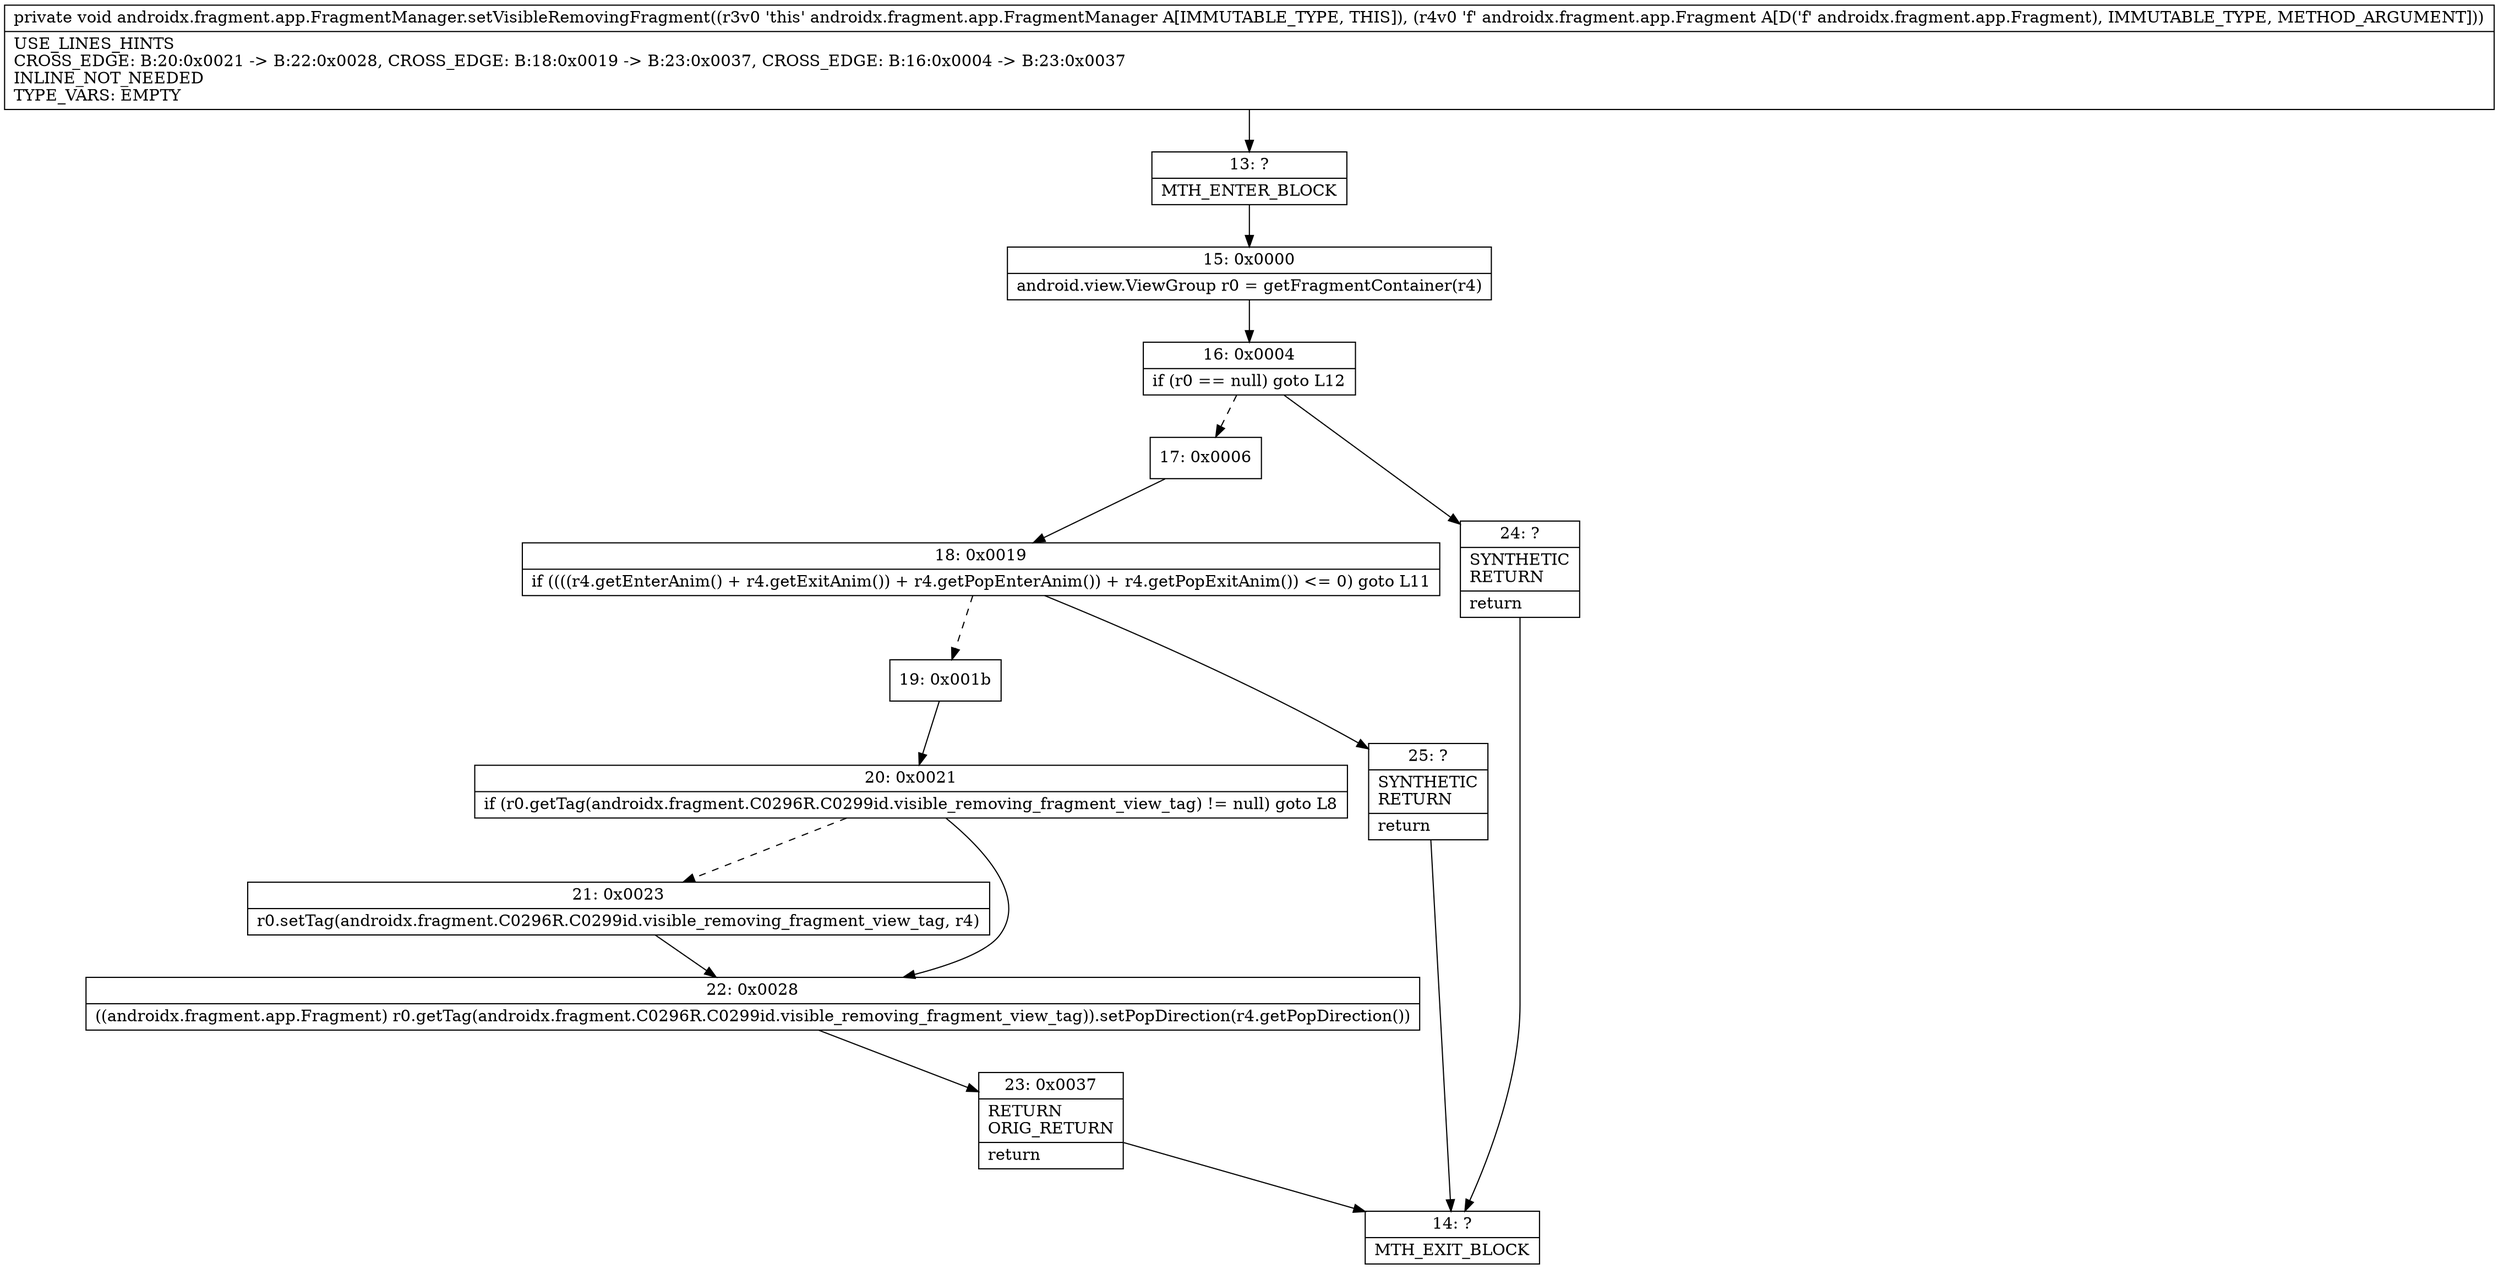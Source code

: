 digraph "CFG forandroidx.fragment.app.FragmentManager.setVisibleRemovingFragment(Landroidx\/fragment\/app\/Fragment;)V" {
Node_13 [shape=record,label="{13\:\ ?|MTH_ENTER_BLOCK\l}"];
Node_15 [shape=record,label="{15\:\ 0x0000|android.view.ViewGroup r0 = getFragmentContainer(r4)\l}"];
Node_16 [shape=record,label="{16\:\ 0x0004|if (r0 == null) goto L12\l}"];
Node_17 [shape=record,label="{17\:\ 0x0006}"];
Node_18 [shape=record,label="{18\:\ 0x0019|if ((((r4.getEnterAnim() + r4.getExitAnim()) + r4.getPopEnterAnim()) + r4.getPopExitAnim()) \<= 0) goto L11\l}"];
Node_19 [shape=record,label="{19\:\ 0x001b}"];
Node_20 [shape=record,label="{20\:\ 0x0021|if (r0.getTag(androidx.fragment.C0296R.C0299id.visible_removing_fragment_view_tag) != null) goto L8\l}"];
Node_21 [shape=record,label="{21\:\ 0x0023|r0.setTag(androidx.fragment.C0296R.C0299id.visible_removing_fragment_view_tag, r4)\l}"];
Node_22 [shape=record,label="{22\:\ 0x0028|((androidx.fragment.app.Fragment) r0.getTag(androidx.fragment.C0296R.C0299id.visible_removing_fragment_view_tag)).setPopDirection(r4.getPopDirection())\l}"];
Node_23 [shape=record,label="{23\:\ 0x0037|RETURN\lORIG_RETURN\l|return\l}"];
Node_14 [shape=record,label="{14\:\ ?|MTH_EXIT_BLOCK\l}"];
Node_25 [shape=record,label="{25\:\ ?|SYNTHETIC\lRETURN\l|return\l}"];
Node_24 [shape=record,label="{24\:\ ?|SYNTHETIC\lRETURN\l|return\l}"];
MethodNode[shape=record,label="{private void androidx.fragment.app.FragmentManager.setVisibleRemovingFragment((r3v0 'this' androidx.fragment.app.FragmentManager A[IMMUTABLE_TYPE, THIS]), (r4v0 'f' androidx.fragment.app.Fragment A[D('f' androidx.fragment.app.Fragment), IMMUTABLE_TYPE, METHOD_ARGUMENT]))  | USE_LINES_HINTS\lCROSS_EDGE: B:20:0x0021 \-\> B:22:0x0028, CROSS_EDGE: B:18:0x0019 \-\> B:23:0x0037, CROSS_EDGE: B:16:0x0004 \-\> B:23:0x0037\lINLINE_NOT_NEEDED\lTYPE_VARS: EMPTY\l}"];
MethodNode -> Node_13;Node_13 -> Node_15;
Node_15 -> Node_16;
Node_16 -> Node_17[style=dashed];
Node_16 -> Node_24;
Node_17 -> Node_18;
Node_18 -> Node_19[style=dashed];
Node_18 -> Node_25;
Node_19 -> Node_20;
Node_20 -> Node_21[style=dashed];
Node_20 -> Node_22;
Node_21 -> Node_22;
Node_22 -> Node_23;
Node_23 -> Node_14;
Node_25 -> Node_14;
Node_24 -> Node_14;
}

